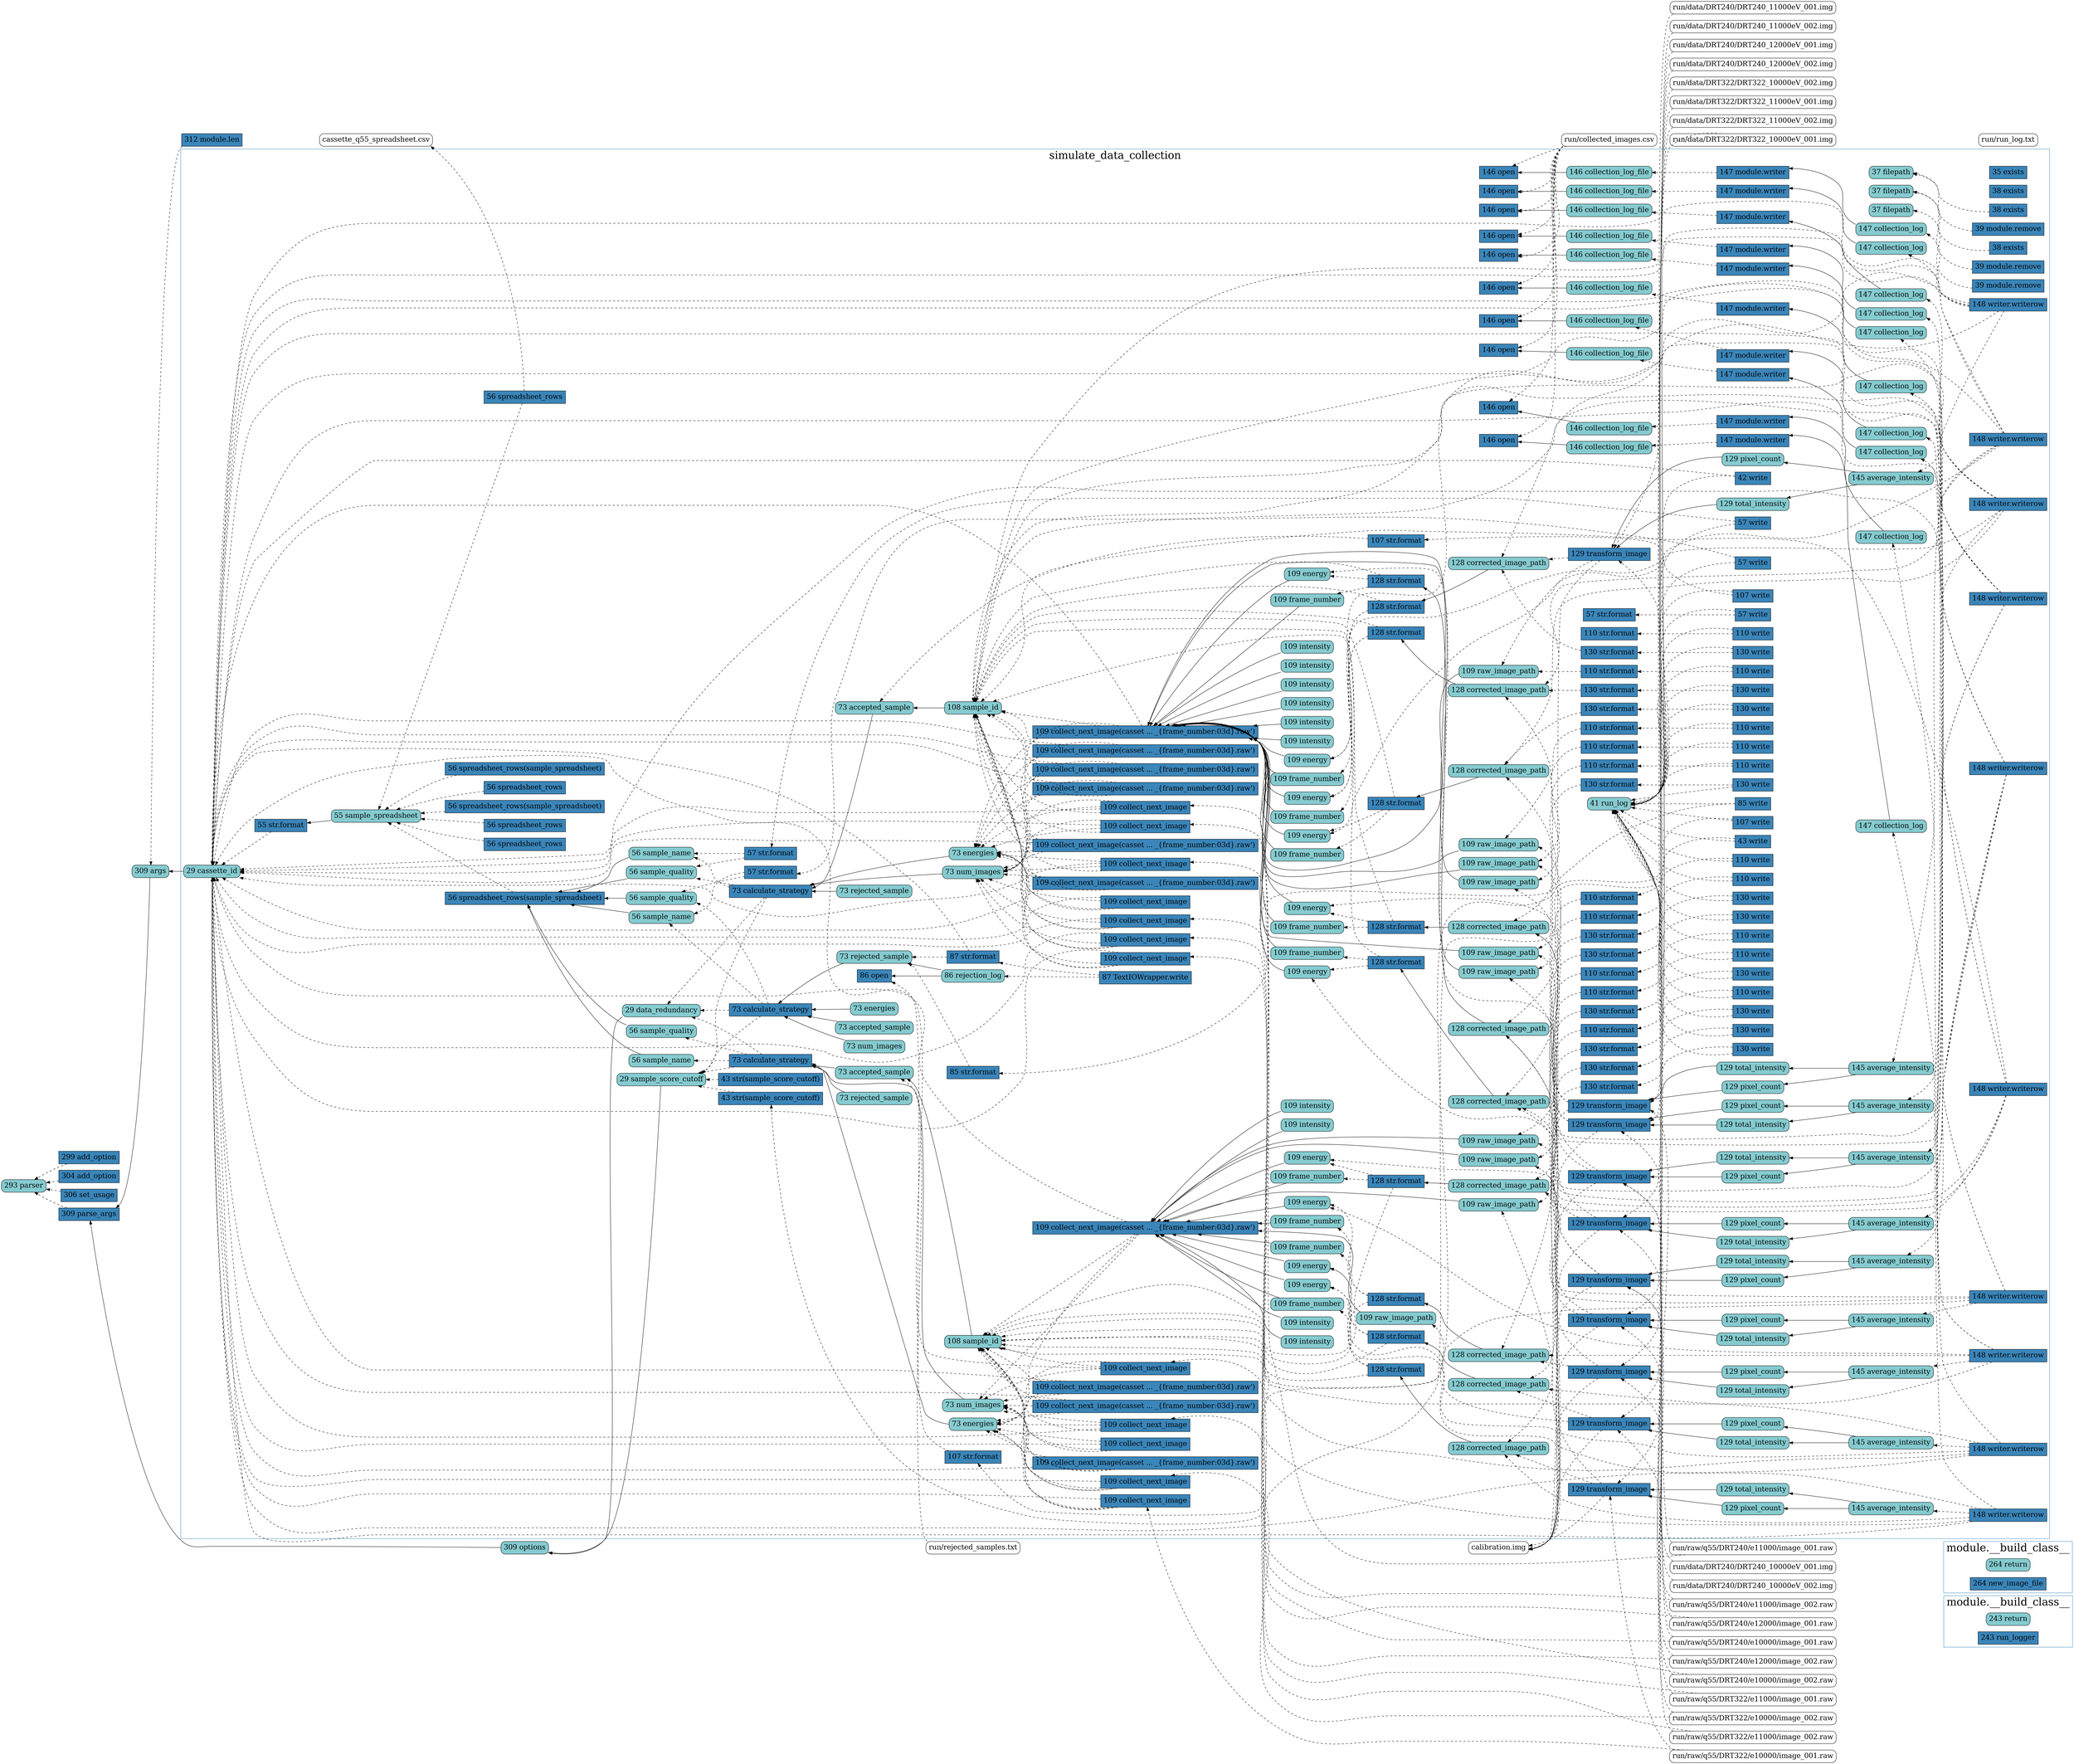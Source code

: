 digraph dependency {
    rankdir=RL;
    node[fontsize=20]
    subgraph cluster_3  {
        color="#3A85B9";
        fontsize=30;
        label = "module.__build_class__";
        v_3_31 [label="243 return" fillcolor="#85CBD0" fontcolor="black" shape="box" style="rounded,filled"];
        v_3_30 [label="243 run_logger" fillcolor="#3A85B9" fontcolor="black" shape="box" style="filled"];
    }
    subgraph cluster_5  {
        color="#3A85B9";
        fontsize=30;
        label = "module.__build_class__";
        v_5_37 [label="264 return" fillcolor="#85CBD0" fontcolor="black" shape="box" style="rounded,filled"];
        v_5_36 [label="264 new_image_file" fillcolor="#3A85B9" fontcolor="black" shape="box" style="filled"];
    }
    v_1_44 [label="293 parser" fillcolor="#85CBD0" fontcolor="black" shape="box" style="rounded,filled"];
    v_1_48 [label="299 add_option" fillcolor="#3A85B9" fontcolor="black" shape="box" style="filled"];
    v_1_51 [label="304 add_option" fillcolor="#3A85B9" fontcolor="black" shape="box" style="filled"];
    v_1_54 [label="306 set_usage" fillcolor="#3A85B9" fontcolor="black" shape="box" style="filled"];
    v_1_57 [label="309 parse_args" fillcolor="#3A85B9" fontcolor="black" shape="box" style="filled"];
    v_1_58 [label="309 options" fillcolor="#85CBD0" fontcolor="black" shape="box" style="rounded,filled"];
    v_1_59 [label="309 args" fillcolor="#85CBD0" fontcolor="black" shape="box" style="rounded,filled"];
    v_1_63 [label="312 module.len" fillcolor="#3A85B9" fontcolor="black" shape="box" style="filled"];
    subgraph cluster_13  {
        color="#3A85B9";
        fontsize=30;
        label = "simulate_data_collection";
        v_13_65 [label="29 cassette_id" fillcolor="#85CBD0" fontcolor="black" shape="box" style="rounded,filled"];
        v_13_66 [label="29 sample_score_cutoff" fillcolor="#85CBD0" fontcolor="black" shape="box" style="rounded,filled"];
        v_13_67 [label="29 data_redundancy" fillcolor="#85CBD0" fontcolor="black" shape="box" style="rounded,filled"];
        v_13_74 [label="35 exists" fillcolor="#3A85B9" fontcolor="black" shape="box" style="filled"];
        v_13_77 [label="38 exists" fillcolor="#3A85B9" fontcolor="black" shape="box" style="filled"];
        v_13_81 [label="39 module.remove" fillcolor="#3A85B9" fontcolor="black" shape="box" style="filled"];
        v_13_78 [label="37 filepath" fillcolor="#85CBD0" fontcolor="black" shape="box" style="rounded,filled"];
        v_13_84 [label="38 exists" fillcolor="#3A85B9" fontcolor="black" shape="box" style="filled"];
        v_13_88 [label="39 module.remove" fillcolor="#3A85B9" fontcolor="black" shape="box" style="filled"];
        v_13_85 [label="37 filepath" fillcolor="#85CBD0" fontcolor="black" shape="box" style="rounded,filled"];
        v_13_91 [label="38 exists" fillcolor="#3A85B9" fontcolor="black" shape="box" style="filled"];
        v_13_95 [label="39 module.remove" fillcolor="#3A85B9" fontcolor="black" shape="box" style="filled"];
        v_13_92 [label="37 filepath" fillcolor="#85CBD0" fontcolor="black" shape="box" style="rounded,filled"];
        v_13_102 [label="41 run_log" fillcolor="#85CBD0" fontcolor="black" shape="box" style="rounded,filled"];
        v_13_105 [label="42 write" fillcolor="#3A85B9" fontcolor="black" shape="box" style="filled"];
        v_13_108 [label="43 str(sample_score_cutoff)" fillcolor="#3A85B9" fontcolor="black" shape="box" style="filled"];
        v_13_110 [label="43 write" fillcolor="#3A85B9" fontcolor="black" shape="box" style="filled"];
        v_13_111 [label="43 str(sample_score_cutoff)" fillcolor="#3A85B9" fontcolor="black" shape="box" style="filled"];
        v_13_116 [label="55 str.format" fillcolor="#3A85B9" fontcolor="black" shape="box" style="filled"];
        v_13_117 [label="55 sample_spreadsheet" fillcolor="#85CBD0" fontcolor="black" shape="box" style="rounded,filled"];
        v_13_120 [label="56 spreadsheet_rows" fillcolor="#3A85B9" fontcolor="black" shape="box" style="filled"];
        v_13_121 [label="56 spreadsheet_rows(sample_spreadsheet)" fillcolor="#3A85B9" fontcolor="black" shape="box" style="filled"];
        v_13_129 [label="56 sample_name" fillcolor="#85CBD0" fontcolor="black" shape="box" style="rounded,filled"];
        v_13_130 [label="56 sample_quality" fillcolor="#85CBD0" fontcolor="black" shape="box" style="rounded,filled"];
        v_13_167 [label="56 sample_name" fillcolor="#85CBD0" fontcolor="black" shape="box" style="rounded,filled"];
        v_13_168 [label="56 sample_quality" fillcolor="#85CBD0" fontcolor="black" shape="box" style="rounded,filled"];
        v_13_468 [label="56 sample_name" fillcolor="#85CBD0" fontcolor="black" shape="box" style="rounded,filled"];
        v_13_469 [label="56 sample_quality" fillcolor="#85CBD0" fontcolor="black" shape="box" style="rounded,filled"];
        v_13_125 [label="57 str.format" fillcolor="#3A85B9" fontcolor="black" shape="box" style="filled"];
        v_13_128 [label="57 write" fillcolor="#3A85B9" fontcolor="black" shape="box" style="filled"];
        v_13_133 [label="73 calculate_strategy" fillcolor="#3A85B9" fontcolor="black" shape="box" style="filled"];
        v_13_134 [label="73 rejected_sample" fillcolor="#85CBD0" fontcolor="black" shape="box" style="rounded,filled"];
        v_13_135 [label="73 energies" fillcolor="#85CBD0" fontcolor="black" shape="box" style="rounded,filled"];
        v_13_136 [label="73 accepted_sample" fillcolor="#85CBD0" fontcolor="black" shape="box" style="rounded,filled"];
        v_13_137 [label="73 num_images" fillcolor="#85CBD0" fontcolor="black" shape="box" style="rounded,filled"];
        v_13_140 [label="85 str.format" fillcolor="#3A85B9" fontcolor="black" shape="box" style="filled"];
        v_13_143 [label="85 write" fillcolor="#3A85B9" fontcolor="black" shape="box" style="filled"];
        v_13_146 [label="86 open" fillcolor="#3A85B9" fontcolor="black" shape="box" style="filled"];
        v_13_148 [label="86 rejection_log" fillcolor="#85CBD0" fontcolor="black" shape="box" style="rounded,filled"];
        v_13_151 [label="87 str.format" fillcolor="#3A85B9" fontcolor="black" shape="box" style="filled"];
        v_13_155 [label="87 TextIOWrapper.write" fillcolor="#3A85B9" fontcolor="black" shape="box" style="filled"];
        v_13_158 [label="56 spreadsheet_rows" fillcolor="#3A85B9" fontcolor="black" shape="box" style="filled"];
        v_13_159 [label="56 spreadsheet_rows(sample_spreadsheet)" fillcolor="#3A85B9" fontcolor="black" shape="box" style="filled"];
        v_13_163 [label="57 str.format" fillcolor="#3A85B9" fontcolor="black" shape="box" style="filled"];
        v_13_166 [label="57 write" fillcolor="#3A85B9" fontcolor="black" shape="box" style="filled"];
        v_13_171 [label="73 calculate_strategy" fillcolor="#3A85B9" fontcolor="black" shape="box" style="filled"];
        v_13_172 [label="73 rejected_sample" fillcolor="#85CBD0" fontcolor="black" shape="box" style="rounded,filled"];
        v_13_173 [label="73 energies" fillcolor="#85CBD0" fontcolor="black" shape="box" style="rounded,filled"];
        v_13_174 [label="73 accepted_sample" fillcolor="#85CBD0" fontcolor="black" shape="box" style="rounded,filled"];
        v_13_175 [label="73 num_images" fillcolor="#85CBD0" fontcolor="black" shape="box" style="rounded,filled"];
        v_13_178 [label="107 str.format" fillcolor="#3A85B9" fontcolor="black" shape="box" style="filled"];
        v_13_181 [label="107 write" fillcolor="#3A85B9" fontcolor="black" shape="box" style="filled"];
        v_13_186 [label="109 collect_next_image" fillcolor="#3A85B9" fontcolor="black" shape="box" style="filled"];
        v_13_182 [label="108 sample_id" fillcolor="#85CBD0" fontcolor="black" shape="box" style="rounded,filled"];
        v_13_187 [label="109 collect_next_image(casset ... _{frame_number:03d}.raw')" fillcolor="#3A85B9" fontcolor="black" shape="box" style="filled"];
        v_13_195 [label="109 energy" fillcolor="#85CBD0" fontcolor="black" shape="box" style="rounded,filled"];
        v_13_196 [label="109 frame_number" fillcolor="#85CBD0" fontcolor="black" shape="box" style="rounded,filled"];
        v_13_197 [label="109 intensity" fillcolor="#85CBD0" fontcolor="black" shape="box" style="rounded,filled"];
        v_13_198 [label="109 raw_image_path" fillcolor="#85CBD0" fontcolor="black" shape="box" style="rounded,filled"];
        v_13_240 [label="109 energy" fillcolor="#85CBD0" fontcolor="black" shape="box" style="rounded,filled"];
        v_13_241 [label="109 frame_number" fillcolor="#85CBD0" fontcolor="black" shape="box" style="rounded,filled"];
        v_13_242 [label="109 intensity" fillcolor="#85CBD0" fontcolor="black" shape="box" style="rounded,filled"];
        v_13_243 [label="109 raw_image_path" fillcolor="#85CBD0" fontcolor="black" shape="box" style="rounded,filled"];
        v_13_285 [label="109 energy" fillcolor="#85CBD0" fontcolor="black" shape="box" style="rounded,filled"];
        v_13_286 [label="109 frame_number" fillcolor="#85CBD0" fontcolor="black" shape="box" style="rounded,filled"];
        v_13_287 [label="109 intensity" fillcolor="#85CBD0" fontcolor="black" shape="box" style="rounded,filled"];
        v_13_288 [label="109 raw_image_path" fillcolor="#85CBD0" fontcolor="black" shape="box" style="rounded,filled"];
        v_13_330 [label="109 energy" fillcolor="#85CBD0" fontcolor="black" shape="box" style="rounded,filled"];
        v_13_331 [label="109 frame_number" fillcolor="#85CBD0" fontcolor="black" shape="box" style="rounded,filled"];
        v_13_332 [label="109 intensity" fillcolor="#85CBD0" fontcolor="black" shape="box" style="rounded,filled"];
        v_13_333 [label="109 raw_image_path" fillcolor="#85CBD0" fontcolor="black" shape="box" style="rounded,filled"];
        v_13_375 [label="109 energy" fillcolor="#85CBD0" fontcolor="black" shape="box" style="rounded,filled"];
        v_13_376 [label="109 frame_number" fillcolor="#85CBD0" fontcolor="black" shape="box" style="rounded,filled"];
        v_13_377 [label="109 intensity" fillcolor="#85CBD0" fontcolor="black" shape="box" style="rounded,filled"];
        v_13_378 [label="109 raw_image_path" fillcolor="#85CBD0" fontcolor="black" shape="box" style="rounded,filled"];
        v_13_420 [label="109 energy" fillcolor="#85CBD0" fontcolor="black" shape="box" style="rounded,filled"];
        v_13_421 [label="109 frame_number" fillcolor="#85CBD0" fontcolor="black" shape="box" style="rounded,filled"];
        v_13_422 [label="109 intensity" fillcolor="#85CBD0" fontcolor="black" shape="box" style="rounded,filled"];
        v_13_423 [label="109 raw_image_path" fillcolor="#85CBD0" fontcolor="black" shape="box" style="rounded,filled"];
        v_13_191 [label="110 str.format" fillcolor="#3A85B9" fontcolor="black" shape="box" style="filled"];
        v_13_194 [label="110 write" fillcolor="#3A85B9" fontcolor="black" shape="box" style="filled"];
        v_13_201 [label="128 str.format" fillcolor="#3A85B9" fontcolor="black" shape="box" style="filled"];
        v_13_202 [label="128 corrected_image_path" fillcolor="#85CBD0" fontcolor="black" shape="box" style="rounded,filled"];
        v_13_205 [label="129 transform_image" fillcolor="#3A85B9" fontcolor="black" shape="box" style="filled"];
        v_13_206 [label="129 pixel_count" fillcolor="#85CBD0" fontcolor="black" shape="box" style="rounded,filled"];
        v_13_207 [label="129 total_intensity" fillcolor="#85CBD0" fontcolor="black" shape="box" style="rounded,filled"];
        v_13_210 [label="130 str.format" fillcolor="#3A85B9" fontcolor="black" shape="box" style="filled"];
        v_13_213 [label="130 write" fillcolor="#3A85B9" fontcolor="black" shape="box" style="filled"];
        v_13_217 [label="146 open" fillcolor="#3A85B9" fontcolor="black" shape="box" style="filled"];
        v_13_218 [label="146 collection_log_file" fillcolor="#85CBD0" fontcolor="black" shape="box" style="rounded,filled"];
        v_13_222 [label="147 module.writer" fillcolor="#3A85B9" fontcolor="black" shape="box" style="filled"];
        v_13_223 [label="147 collection_log" fillcolor="#85CBD0" fontcolor="black" shape="box" style="rounded,filled"];
        v_13_227 [label="148 writer.writerow" fillcolor="#3A85B9" fontcolor="black" shape="box" style="filled"];
        v_13_214 [label="145 average_intensity" fillcolor="#85CBD0" fontcolor="black" shape="box" style="rounded,filled"];
        v_13_231 [label="109 collect_next_image" fillcolor="#3A85B9" fontcolor="black" shape="box" style="filled"];
        v_13_232 [label="109 collect_next_image(casset ... _{frame_number:03d}.raw')" fillcolor="#3A85B9" fontcolor="black" shape="box" style="filled"];
        v_13_236 [label="110 str.format" fillcolor="#3A85B9" fontcolor="black" shape="box" style="filled"];
        v_13_239 [label="110 write" fillcolor="#3A85B9" fontcolor="black" shape="box" style="filled"];
        v_13_246 [label="128 str.format" fillcolor="#3A85B9" fontcolor="black" shape="box" style="filled"];
        v_13_247 [label="128 corrected_image_path" fillcolor="#85CBD0" fontcolor="black" shape="box" style="rounded,filled"];
        v_13_250 [label="129 transform_image" fillcolor="#3A85B9" fontcolor="black" shape="box" style="filled"];
        v_13_251 [label="129 pixel_count" fillcolor="#85CBD0" fontcolor="black" shape="box" style="rounded,filled"];
        v_13_252 [label="129 total_intensity" fillcolor="#85CBD0" fontcolor="black" shape="box" style="rounded,filled"];
        v_13_255 [label="130 str.format" fillcolor="#3A85B9" fontcolor="black" shape="box" style="filled"];
        v_13_258 [label="130 write" fillcolor="#3A85B9" fontcolor="black" shape="box" style="filled"];
        v_13_262 [label="146 open" fillcolor="#3A85B9" fontcolor="black" shape="box" style="filled"];
        v_13_263 [label="146 collection_log_file" fillcolor="#85CBD0" fontcolor="black" shape="box" style="rounded,filled"];
        v_13_267 [label="147 module.writer" fillcolor="#3A85B9" fontcolor="black" shape="box" style="filled"];
        v_13_268 [label="147 collection_log" fillcolor="#85CBD0" fontcolor="black" shape="box" style="rounded,filled"];
        v_13_272 [label="148 writer.writerow" fillcolor="#3A85B9" fontcolor="black" shape="box" style="filled"];
        v_13_259 [label="145 average_intensity" fillcolor="#85CBD0" fontcolor="black" shape="box" style="rounded,filled"];
        v_13_276 [label="109 collect_next_image" fillcolor="#3A85B9" fontcolor="black" shape="box" style="filled"];
        v_13_277 [label="109 collect_next_image(casset ... _{frame_number:03d}.raw')" fillcolor="#3A85B9" fontcolor="black" shape="box" style="filled"];
        v_13_281 [label="110 str.format" fillcolor="#3A85B9" fontcolor="black" shape="box" style="filled"];
        v_13_284 [label="110 write" fillcolor="#3A85B9" fontcolor="black" shape="box" style="filled"];
        v_13_291 [label="128 str.format" fillcolor="#3A85B9" fontcolor="black" shape="box" style="filled"];
        v_13_292 [label="128 corrected_image_path" fillcolor="#85CBD0" fontcolor="black" shape="box" style="rounded,filled"];
        v_13_295 [label="129 transform_image" fillcolor="#3A85B9" fontcolor="black" shape="box" style="filled"];
        v_13_296 [label="129 pixel_count" fillcolor="#85CBD0" fontcolor="black" shape="box" style="rounded,filled"];
        v_13_297 [label="129 total_intensity" fillcolor="#85CBD0" fontcolor="black" shape="box" style="rounded,filled"];
        v_13_300 [label="130 str.format" fillcolor="#3A85B9" fontcolor="black" shape="box" style="filled"];
        v_13_303 [label="130 write" fillcolor="#3A85B9" fontcolor="black" shape="box" style="filled"];
        v_13_307 [label="146 open" fillcolor="#3A85B9" fontcolor="black" shape="box" style="filled"];
        v_13_308 [label="146 collection_log_file" fillcolor="#85CBD0" fontcolor="black" shape="box" style="rounded,filled"];
        v_13_312 [label="147 module.writer" fillcolor="#3A85B9" fontcolor="black" shape="box" style="filled"];
        v_13_313 [label="147 collection_log" fillcolor="#85CBD0" fontcolor="black" shape="box" style="rounded,filled"];
        v_13_317 [label="148 writer.writerow" fillcolor="#3A85B9" fontcolor="black" shape="box" style="filled"];
        v_13_304 [label="145 average_intensity" fillcolor="#85CBD0" fontcolor="black" shape="box" style="rounded,filled"];
        v_13_321 [label="109 collect_next_image" fillcolor="#3A85B9" fontcolor="black" shape="box" style="filled"];
        v_13_322 [label="109 collect_next_image(casset ... _{frame_number:03d}.raw')" fillcolor="#3A85B9" fontcolor="black" shape="box" style="filled"];
        v_13_326 [label="110 str.format" fillcolor="#3A85B9" fontcolor="black" shape="box" style="filled"];
        v_13_329 [label="110 write" fillcolor="#3A85B9" fontcolor="black" shape="box" style="filled"];
        v_13_336 [label="128 str.format" fillcolor="#3A85B9" fontcolor="black" shape="box" style="filled"];
        v_13_337 [label="128 corrected_image_path" fillcolor="#85CBD0" fontcolor="black" shape="box" style="rounded,filled"];
        v_13_340 [label="129 transform_image" fillcolor="#3A85B9" fontcolor="black" shape="box" style="filled"];
        v_13_341 [label="129 pixel_count" fillcolor="#85CBD0" fontcolor="black" shape="box" style="rounded,filled"];
        v_13_342 [label="129 total_intensity" fillcolor="#85CBD0" fontcolor="black" shape="box" style="rounded,filled"];
        v_13_345 [label="130 str.format" fillcolor="#3A85B9" fontcolor="black" shape="box" style="filled"];
        v_13_348 [label="130 write" fillcolor="#3A85B9" fontcolor="black" shape="box" style="filled"];
        v_13_352 [label="146 open" fillcolor="#3A85B9" fontcolor="black" shape="box" style="filled"];
        v_13_353 [label="146 collection_log_file" fillcolor="#85CBD0" fontcolor="black" shape="box" style="rounded,filled"];
        v_13_357 [label="147 module.writer" fillcolor="#3A85B9" fontcolor="black" shape="box" style="filled"];
        v_13_358 [label="147 collection_log" fillcolor="#85CBD0" fontcolor="black" shape="box" style="rounded,filled"];
        v_13_362 [label="148 writer.writerow" fillcolor="#3A85B9" fontcolor="black" shape="box" style="filled"];
        v_13_349 [label="145 average_intensity" fillcolor="#85CBD0" fontcolor="black" shape="box" style="rounded,filled"];
        v_13_366 [label="109 collect_next_image" fillcolor="#3A85B9" fontcolor="black" shape="box" style="filled"];
        v_13_367 [label="109 collect_next_image(casset ... _{frame_number:03d}.raw')" fillcolor="#3A85B9" fontcolor="black" shape="box" style="filled"];
        v_13_371 [label="110 str.format" fillcolor="#3A85B9" fontcolor="black" shape="box" style="filled"];
        v_13_374 [label="110 write" fillcolor="#3A85B9" fontcolor="black" shape="box" style="filled"];
        v_13_381 [label="128 str.format" fillcolor="#3A85B9" fontcolor="black" shape="box" style="filled"];
        v_13_382 [label="128 corrected_image_path" fillcolor="#85CBD0" fontcolor="black" shape="box" style="rounded,filled"];
        v_13_385 [label="129 transform_image" fillcolor="#3A85B9" fontcolor="black" shape="box" style="filled"];
        v_13_386 [label="129 pixel_count" fillcolor="#85CBD0" fontcolor="black" shape="box" style="rounded,filled"];
        v_13_387 [label="129 total_intensity" fillcolor="#85CBD0" fontcolor="black" shape="box" style="rounded,filled"];
        v_13_390 [label="130 str.format" fillcolor="#3A85B9" fontcolor="black" shape="box" style="filled"];
        v_13_393 [label="130 write" fillcolor="#3A85B9" fontcolor="black" shape="box" style="filled"];
        v_13_397 [label="146 open" fillcolor="#3A85B9" fontcolor="black" shape="box" style="filled"];
        v_13_398 [label="146 collection_log_file" fillcolor="#85CBD0" fontcolor="black" shape="box" style="rounded,filled"];
        v_13_402 [label="147 module.writer" fillcolor="#3A85B9" fontcolor="black" shape="box" style="filled"];
        v_13_403 [label="147 collection_log" fillcolor="#85CBD0" fontcolor="black" shape="box" style="rounded,filled"];
        v_13_407 [label="148 writer.writerow" fillcolor="#3A85B9" fontcolor="black" shape="box" style="filled"];
        v_13_394 [label="145 average_intensity" fillcolor="#85CBD0" fontcolor="black" shape="box" style="rounded,filled"];
        v_13_411 [label="109 collect_next_image" fillcolor="#3A85B9" fontcolor="black" shape="box" style="filled"];
        v_13_412 [label="109 collect_next_image(casset ... _{frame_number:03d}.raw')" fillcolor="#3A85B9" fontcolor="black" shape="box" style="filled"];
        v_13_416 [label="110 str.format" fillcolor="#3A85B9" fontcolor="black" shape="box" style="filled"];
        v_13_419 [label="110 write" fillcolor="#3A85B9" fontcolor="black" shape="box" style="filled"];
        v_13_426 [label="128 str.format" fillcolor="#3A85B9" fontcolor="black" shape="box" style="filled"];
        v_13_427 [label="128 corrected_image_path" fillcolor="#85CBD0" fontcolor="black" shape="box" style="rounded,filled"];
        v_13_430 [label="129 transform_image" fillcolor="#3A85B9" fontcolor="black" shape="box" style="filled"];
        v_13_431 [label="129 pixel_count" fillcolor="#85CBD0" fontcolor="black" shape="box" style="rounded,filled"];
        v_13_432 [label="129 total_intensity" fillcolor="#85CBD0" fontcolor="black" shape="box" style="rounded,filled"];
        v_13_435 [label="130 str.format" fillcolor="#3A85B9" fontcolor="black" shape="box" style="filled"];
        v_13_438 [label="130 write" fillcolor="#3A85B9" fontcolor="black" shape="box" style="filled"];
        v_13_442 [label="146 open" fillcolor="#3A85B9" fontcolor="black" shape="box" style="filled"];
        v_13_443 [label="146 collection_log_file" fillcolor="#85CBD0" fontcolor="black" shape="box" style="rounded,filled"];
        v_13_447 [label="147 module.writer" fillcolor="#3A85B9" fontcolor="black" shape="box" style="filled"];
        v_13_448 [label="147 collection_log" fillcolor="#85CBD0" fontcolor="black" shape="box" style="rounded,filled"];
        v_13_452 [label="148 writer.writerow" fillcolor="#3A85B9" fontcolor="black" shape="box" style="filled"];
        v_13_439 [label="145 average_intensity" fillcolor="#85CBD0" fontcolor="black" shape="box" style="rounded,filled"];
        v_13_456 [label="109 collect_next_image" fillcolor="#3A85B9" fontcolor="black" shape="box" style="filled"];
        v_13_459 [label="56 spreadsheet_rows" fillcolor="#3A85B9" fontcolor="black" shape="box" style="filled"];
        v_13_460 [label="56 spreadsheet_rows(sample_spreadsheet)" fillcolor="#3A85B9" fontcolor="black" shape="box" style="filled"];
        v_13_464 [label="57 str.format" fillcolor="#3A85B9" fontcolor="black" shape="box" style="filled"];
        v_13_467 [label="57 write" fillcolor="#3A85B9" fontcolor="black" shape="box" style="filled"];
        v_13_472 [label="73 calculate_strategy" fillcolor="#3A85B9" fontcolor="black" shape="box" style="filled"];
        v_13_473 [label="73 rejected_sample" fillcolor="#85CBD0" fontcolor="black" shape="box" style="rounded,filled"];
        v_13_474 [label="73 energies" fillcolor="#85CBD0" fontcolor="black" shape="box" style="rounded,filled"];
        v_13_475 [label="73 accepted_sample" fillcolor="#85CBD0" fontcolor="black" shape="box" style="rounded,filled"];
        v_13_476 [label="73 num_images" fillcolor="#85CBD0" fontcolor="black" shape="box" style="rounded,filled"];
        v_13_479 [label="107 str.format" fillcolor="#3A85B9" fontcolor="black" shape="box" style="filled"];
        v_13_482 [label="107 write" fillcolor="#3A85B9" fontcolor="black" shape="box" style="filled"];
        v_13_487 [label="109 collect_next_image" fillcolor="#3A85B9" fontcolor="black" shape="box" style="filled"];
        v_13_483 [label="108 sample_id" fillcolor="#85CBD0" fontcolor="black" shape="box" style="rounded,filled"];
        v_13_488 [label="109 collect_next_image(casset ... _{frame_number:03d}.raw')" fillcolor="#3A85B9" fontcolor="black" shape="box" style="filled"];
        v_13_496 [label="109 energy" fillcolor="#85CBD0" fontcolor="black" shape="box" style="rounded,filled"];
        v_13_497 [label="109 frame_number" fillcolor="#85CBD0" fontcolor="black" shape="box" style="rounded,filled"];
        v_13_498 [label="109 intensity" fillcolor="#85CBD0" fontcolor="black" shape="box" style="rounded,filled"];
        v_13_499 [label="109 raw_image_path" fillcolor="#85CBD0" fontcolor="black" shape="box" style="rounded,filled"];
        v_13_541 [label="109 energy" fillcolor="#85CBD0" fontcolor="black" shape="box" style="rounded,filled"];
        v_13_542 [label="109 frame_number" fillcolor="#85CBD0" fontcolor="black" shape="box" style="rounded,filled"];
        v_13_543 [label="109 intensity" fillcolor="#85CBD0" fontcolor="black" shape="box" style="rounded,filled"];
        v_13_544 [label="109 raw_image_path" fillcolor="#85CBD0" fontcolor="black" shape="box" style="rounded,filled"];
        v_13_586 [label="109 energy" fillcolor="#85CBD0" fontcolor="black" shape="box" style="rounded,filled"];
        v_13_587 [label="109 frame_number" fillcolor="#85CBD0" fontcolor="black" shape="box" style="rounded,filled"];
        v_13_588 [label="109 intensity" fillcolor="#85CBD0" fontcolor="black" shape="box" style="rounded,filled"];
        v_13_589 [label="109 raw_image_path" fillcolor="#85CBD0" fontcolor="black" shape="box" style="rounded,filled"];
        v_13_631 [label="109 energy" fillcolor="#85CBD0" fontcolor="black" shape="box" style="rounded,filled"];
        v_13_632 [label="109 frame_number" fillcolor="#85CBD0" fontcolor="black" shape="box" style="rounded,filled"];
        v_13_633 [label="109 intensity" fillcolor="#85CBD0" fontcolor="black" shape="box" style="rounded,filled"];
        v_13_634 [label="109 raw_image_path" fillcolor="#85CBD0" fontcolor="black" shape="box" style="rounded,filled"];
        v_13_492 [label="110 str.format" fillcolor="#3A85B9" fontcolor="black" shape="box" style="filled"];
        v_13_495 [label="110 write" fillcolor="#3A85B9" fontcolor="black" shape="box" style="filled"];
        v_13_502 [label="128 str.format" fillcolor="#3A85B9" fontcolor="black" shape="box" style="filled"];
        v_13_503 [label="128 corrected_image_path" fillcolor="#85CBD0" fontcolor="black" shape="box" style="rounded,filled"];
        v_13_506 [label="129 transform_image" fillcolor="#3A85B9" fontcolor="black" shape="box" style="filled"];
        v_13_507 [label="129 pixel_count" fillcolor="#85CBD0" fontcolor="black" shape="box" style="rounded,filled"];
        v_13_508 [label="129 total_intensity" fillcolor="#85CBD0" fontcolor="black" shape="box" style="rounded,filled"];
        v_13_511 [label="130 str.format" fillcolor="#3A85B9" fontcolor="black" shape="box" style="filled"];
        v_13_514 [label="130 write" fillcolor="#3A85B9" fontcolor="black" shape="box" style="filled"];
        v_13_518 [label="146 open" fillcolor="#3A85B9" fontcolor="black" shape="box" style="filled"];
        v_13_519 [label="146 collection_log_file" fillcolor="#85CBD0" fontcolor="black" shape="box" style="rounded,filled"];
        v_13_523 [label="147 module.writer" fillcolor="#3A85B9" fontcolor="black" shape="box" style="filled"];
        v_13_524 [label="147 collection_log" fillcolor="#85CBD0" fontcolor="black" shape="box" style="rounded,filled"];
        v_13_528 [label="148 writer.writerow" fillcolor="#3A85B9" fontcolor="black" shape="box" style="filled"];
        v_13_515 [label="145 average_intensity" fillcolor="#85CBD0" fontcolor="black" shape="box" style="rounded,filled"];
        v_13_532 [label="109 collect_next_image" fillcolor="#3A85B9" fontcolor="black" shape="box" style="filled"];
        v_13_533 [label="109 collect_next_image(casset ... _{frame_number:03d}.raw')" fillcolor="#3A85B9" fontcolor="black" shape="box" style="filled"];
        v_13_537 [label="110 str.format" fillcolor="#3A85B9" fontcolor="black" shape="box" style="filled"];
        v_13_540 [label="110 write" fillcolor="#3A85B9" fontcolor="black" shape="box" style="filled"];
        v_13_547 [label="128 str.format" fillcolor="#3A85B9" fontcolor="black" shape="box" style="filled"];
        v_13_548 [label="128 corrected_image_path" fillcolor="#85CBD0" fontcolor="black" shape="box" style="rounded,filled"];
        v_13_551 [label="129 transform_image" fillcolor="#3A85B9" fontcolor="black" shape="box" style="filled"];
        v_13_552 [label="129 pixel_count" fillcolor="#85CBD0" fontcolor="black" shape="box" style="rounded,filled"];
        v_13_553 [label="129 total_intensity" fillcolor="#85CBD0" fontcolor="black" shape="box" style="rounded,filled"];
        v_13_556 [label="130 str.format" fillcolor="#3A85B9" fontcolor="black" shape="box" style="filled"];
        v_13_559 [label="130 write" fillcolor="#3A85B9" fontcolor="black" shape="box" style="filled"];
        v_13_563 [label="146 open" fillcolor="#3A85B9" fontcolor="black" shape="box" style="filled"];
        v_13_564 [label="146 collection_log_file" fillcolor="#85CBD0" fontcolor="black" shape="box" style="rounded,filled"];
        v_13_568 [label="147 module.writer" fillcolor="#3A85B9" fontcolor="black" shape="box" style="filled"];
        v_13_569 [label="147 collection_log" fillcolor="#85CBD0" fontcolor="black" shape="box" style="rounded,filled"];
        v_13_573 [label="148 writer.writerow" fillcolor="#3A85B9" fontcolor="black" shape="box" style="filled"];
        v_13_560 [label="145 average_intensity" fillcolor="#85CBD0" fontcolor="black" shape="box" style="rounded,filled"];
        v_13_577 [label="109 collect_next_image" fillcolor="#3A85B9" fontcolor="black" shape="box" style="filled"];
        v_13_578 [label="109 collect_next_image(casset ... _{frame_number:03d}.raw')" fillcolor="#3A85B9" fontcolor="black" shape="box" style="filled"];
        v_13_582 [label="110 str.format" fillcolor="#3A85B9" fontcolor="black" shape="box" style="filled"];
        v_13_585 [label="110 write" fillcolor="#3A85B9" fontcolor="black" shape="box" style="filled"];
        v_13_592 [label="128 str.format" fillcolor="#3A85B9" fontcolor="black" shape="box" style="filled"];
        v_13_593 [label="128 corrected_image_path" fillcolor="#85CBD0" fontcolor="black" shape="box" style="rounded,filled"];
        v_13_596 [label="129 transform_image" fillcolor="#3A85B9" fontcolor="black" shape="box" style="filled"];
        v_13_597 [label="129 pixel_count" fillcolor="#85CBD0" fontcolor="black" shape="box" style="rounded,filled"];
        v_13_598 [label="129 total_intensity" fillcolor="#85CBD0" fontcolor="black" shape="box" style="rounded,filled"];
        v_13_601 [label="130 str.format" fillcolor="#3A85B9" fontcolor="black" shape="box" style="filled"];
        v_13_604 [label="130 write" fillcolor="#3A85B9" fontcolor="black" shape="box" style="filled"];
        v_13_608 [label="146 open" fillcolor="#3A85B9" fontcolor="black" shape="box" style="filled"];
        v_13_609 [label="146 collection_log_file" fillcolor="#85CBD0" fontcolor="black" shape="box" style="rounded,filled"];
        v_13_613 [label="147 module.writer" fillcolor="#3A85B9" fontcolor="black" shape="box" style="filled"];
        v_13_614 [label="147 collection_log" fillcolor="#85CBD0" fontcolor="black" shape="box" style="rounded,filled"];
        v_13_618 [label="148 writer.writerow" fillcolor="#3A85B9" fontcolor="black" shape="box" style="filled"];
        v_13_605 [label="145 average_intensity" fillcolor="#85CBD0" fontcolor="black" shape="box" style="rounded,filled"];
        v_13_622 [label="109 collect_next_image" fillcolor="#3A85B9" fontcolor="black" shape="box" style="filled"];
        v_13_623 [label="109 collect_next_image(casset ... _{frame_number:03d}.raw')" fillcolor="#3A85B9" fontcolor="black" shape="box" style="filled"];
        v_13_627 [label="110 str.format" fillcolor="#3A85B9" fontcolor="black" shape="box" style="filled"];
        v_13_630 [label="110 write" fillcolor="#3A85B9" fontcolor="black" shape="box" style="filled"];
        v_13_637 [label="128 str.format" fillcolor="#3A85B9" fontcolor="black" shape="box" style="filled"];
        v_13_638 [label="128 corrected_image_path" fillcolor="#85CBD0" fontcolor="black" shape="box" style="rounded,filled"];
        v_13_641 [label="129 transform_image" fillcolor="#3A85B9" fontcolor="black" shape="box" style="filled"];
        v_13_642 [label="129 pixel_count" fillcolor="#85CBD0" fontcolor="black" shape="box" style="rounded,filled"];
        v_13_643 [label="129 total_intensity" fillcolor="#85CBD0" fontcolor="black" shape="box" style="rounded,filled"];
        v_13_646 [label="130 str.format" fillcolor="#3A85B9" fontcolor="black" shape="box" style="filled"];
        v_13_649 [label="130 write" fillcolor="#3A85B9" fontcolor="black" shape="box" style="filled"];
        v_13_653 [label="146 open" fillcolor="#3A85B9" fontcolor="black" shape="box" style="filled"];
        v_13_654 [label="146 collection_log_file" fillcolor="#85CBD0" fontcolor="black" shape="box" style="rounded,filled"];
        v_13_658 [label="147 module.writer" fillcolor="#3A85B9" fontcolor="black" shape="box" style="filled"];
        v_13_659 [label="147 collection_log" fillcolor="#85CBD0" fontcolor="black" shape="box" style="rounded,filled"];
        v_13_663 [label="148 writer.writerow" fillcolor="#3A85B9" fontcolor="black" shape="box" style="filled"];
        v_13_650 [label="145 average_intensity" fillcolor="#85CBD0" fontcolor="black" shape="box" style="rounded,filled"];
        v_13_667 [label="109 collect_next_image" fillcolor="#3A85B9" fontcolor="black" shape="box" style="filled"];
        v_13_670 [label="56 spreadsheet_rows" fillcolor="#3A85B9" fontcolor="black" shape="box" style="filled"];
    }
    a_3 [label="run/run_log.txt" fillcolor="white" fontcolor="black" shape="box" style="rounded,filled"];
    a_4 [label="cassette_q55_spreadsheet.csv" fillcolor="white" fontcolor="black" shape="box" style="rounded,filled"];
    a_5 [label="run/rejected_samples.txt" fillcolor="white" fontcolor="black" shape="box" style="rounded,filled"];
    a_6 [label="run/raw/q55/DRT240/e10000/image_001.raw" fillcolor="white" fontcolor="black" shape="box" style="rounded,filled"];
    a_8 [label="calibration.img" fillcolor="white" fontcolor="black" shape="box" style="rounded,filled"];
    a_9 [label="run/data/DRT240/DRT240_10000eV_001.img" fillcolor="white" fontcolor="black" shape="box" style="rounded,filled"];
    a_10 [label="run/collected_images.csv" fillcolor="white" fontcolor="black" shape="box" style="rounded,filled"];
    a_11 [label="run/raw/q55/DRT240/e10000/image_002.raw" fillcolor="white" fontcolor="black" shape="box" style="rounded,filled"];
    a_14 [label="run/data/DRT240/DRT240_10000eV_002.img" fillcolor="white" fontcolor="black" shape="box" style="rounded,filled"];
    a_16 [label="run/raw/q55/DRT240/e11000/image_001.raw" fillcolor="white" fontcolor="black" shape="box" style="rounded,filled"];
    a_19 [label="run/data/DRT240/DRT240_11000eV_001.img" fillcolor="white" fontcolor="black" shape="box" style="rounded,filled"];
    a_21 [label="run/raw/q55/DRT240/e11000/image_002.raw" fillcolor="white" fontcolor="black" shape="box" style="rounded,filled"];
    a_24 [label="run/data/DRT240/DRT240_11000eV_002.img" fillcolor="white" fontcolor="black" shape="box" style="rounded,filled"];
    a_26 [label="run/raw/q55/DRT240/e12000/image_001.raw" fillcolor="white" fontcolor="black" shape="box" style="rounded,filled"];
    a_29 [label="run/data/DRT240/DRT240_12000eV_001.img" fillcolor="white" fontcolor="black" shape="box" style="rounded,filled"];
    a_31 [label="run/raw/q55/DRT240/e12000/image_002.raw" fillcolor="white" fontcolor="black" shape="box" style="rounded,filled"];
    a_34 [label="run/data/DRT240/DRT240_12000eV_002.img" fillcolor="white" fontcolor="black" shape="box" style="rounded,filled"];
    a_36 [label="run/raw/q55/DRT322/e10000/image_001.raw" fillcolor="white" fontcolor="black" shape="box" style="rounded,filled"];
    a_39 [label="run/data/DRT322/DRT322_10000eV_001.img" fillcolor="white" fontcolor="black" shape="box" style="rounded,filled"];
    a_41 [label="run/raw/q55/DRT322/e10000/image_002.raw" fillcolor="white" fontcolor="black" shape="box" style="rounded,filled"];
    a_44 [label="run/data/DRT322/DRT322_10000eV_002.img" fillcolor="white" fontcolor="black" shape="box" style="rounded,filled"];
    a_46 [label="run/raw/q55/DRT322/e11000/image_001.raw" fillcolor="white" fontcolor="black" shape="box" style="rounded,filled"];
    a_49 [label="run/data/DRT322/DRT322_11000eV_001.img" fillcolor="white" fontcolor="black" shape="box" style="rounded,filled"];
    a_51 [label="run/raw/q55/DRT322/e11000/image_002.raw" fillcolor="white" fontcolor="black" shape="box" style="rounded,filled"];
    a_54 [label="run/data/DRT322/DRT322_11000eV_002.img" fillcolor="white" fontcolor="black" shape="box" style="rounded,filled"];
    v_13_482 -> v_13_479 [style="dashed"];
    v_13_547 -> v_13_483 [style="dashed"];
    v_13_604 -> v_13_102 [style="dashed"];
    v_13_515 -> v_13_507 [style=""];
    v_13_232 -> v_13_173 [style="dashed"];
    v_13_376 -> v_13_187 [style=""];
    v_13_578 -> v_13_65 [style="dashed"];
    v_13_178 -> v_13_174 [style="dashed"];
    v_13_317 -> v_13_313 [style="dashed"];
    v_13_496 -> v_13_488 [style=""];
    v_13_175 -> v_13_171 [style=""];
    v_13_502 -> v_13_497 [style="dashed"];
    v_13_618 -> v_13_593 [style="dashed"];
    v_13_488 -> v_13_65 [style="dashed"];
    v_13_81 -> v_13_78 [style="dashed"];
    v_13_487 -> v_13_474 [style="dashed"];
    v_13_197 -> v_13_187 [style=""];
    v_13_340 -> v_13_333 [style="dashed"];
    v_13_542 -> v_13_488 [style=""];
    v_13_578 -> v_13_483 [style="dashed"];
    v_13_452 -> v_13_420 [style="dashed"];
    v_13_291 -> v_13_286 [style="dashed"];
    v_13_637 -> v_13_632 [style="dashed"];
    v_13_130 -> v_13_121 [style=""];
    v_13_66 -> v_1_58 [style=""];
    v_13_601 -> v_13_593 [style="dashed"];
    v_13_403 -> v_13_402 [style=""];
    v_1_48 -> v_1_44 [style="dashed"];
    a_29 -> v_13_385 [style="dashed"];
    v_13_173 -> v_13_171 [style=""];
    v_13_367 -> v_13_175 [style="dashed"];
    v_13_288 -> v_13_187 [style=""];
    a_26 -> v_13_366 [style="dashed"];
    v_13_650 -> v_13_643 [style=""];
    v_13_452 -> v_13_448 [style="dashed"];
    a_36 -> v_13_487 [style="dashed"];
    v_13_593 -> v_13_592 [style=""];
    v_13_155 -> v_13_151 [style="dashed"];
    a_26 -> v_13_385 [style="dashed"];
    a_10 -> v_13_217 [style="dashed"];
    v_13_135 -> v_13_133 [style=""];
    v_13_331 -> v_13_187 [style=""];
    v_13_596 -> v_13_593 [style="dashed"];
    v_13_201 -> v_13_195 [style="dashed"];
    v_13_120 -> v_13_117 [style="dashed"];
    v_13_472 -> v_13_66 [style="dashed"];
    v_13_276 -> v_13_175 [style="dashed"];
    v_13_297 -> v_13_295 [style=""];
    v_13_227 -> v_13_195 [style="dashed"];
    a_51 -> v_13_641 [style="dashed"];
    v_13_472 -> v_13_67 [style="dashed"];
    v_13_286 -> v_13_187 [style=""];
    v_13_663 -> v_13_631 [style="dashed"];
    v_13_330 -> v_13_187 [style=""];
    v_13_332 -> v_13_187 [style=""];
    v_13_573 -> v_13_483 [style="dashed"];
    v_13_508 -> v_13_506 [style=""];
    v_13_473 -> v_13_472 [style=""];
    v_13_592 -> v_13_587 [style="dashed"];
    v_13_487 -> v_13_65 [style="dashed"];
    v_13_604 -> v_13_601 [style="dashed"];
    a_24 -> v_13_340 [style="dashed"];
    v_13_452 -> v_13_427 [style="dashed"];
    v_13_533 -> v_13_483 [style="dashed"];
    v_13_646 -> v_13_638 [style="dashed"];
    v_13_472 -> v_13_469 [style="dashed"];
    v_13_476 -> v_13_472 [style=""];
    v_13_268 -> v_13_267 [style=""];
    v_13_258 -> v_13_255 [style="dashed"];
    v_13_128 -> v_13_125 [style="dashed"];
    v_13_394 -> v_13_387 [style=""];
    v_13_151 -> v_13_65 [style="dashed"];
    v_13_540 -> v_13_102 [style="dashed"];
    v_13_239 -> v_13_102 [style="dashed"];
    v_13_362 -> v_13_65 [style="dashed"];
    v_13_133 -> v_13_67 [style="dashed"];
    v_13_231 -> v_13_182 [style="dashed"];
    v_13_585 -> v_13_582 [style="dashed"];
    v_13_95 -> v_13_92 [style="dashed"];
    v_13_382 -> v_13_381 [style=""];
    v_13_412 -> v_13_175 [style="dashed"];
    v_13_560 -> v_13_553 [style=""];
    v_13_582 -> v_13_544 [style="dashed"];
    v_13_670 -> v_13_117 [style="dashed"];
    v_13_528 -> v_13_515 [style="dashed"];
    v_13_528 -> v_13_483 [style="dashed"];
    v_13_137 -> v_13_133 [style=""];
    a_10 -> v_13_608 [style="dashed"];
    v_13_412 -> v_13_65 [style="dashed"];
    v_13_362 -> v_13_337 [style="dashed"];
    v_13_134 -> v_13_133 [style=""];
    v_13_464 -> v_13_168 [style="dashed"];
    v_13_573 -> v_13_569 [style="dashed"];
    v_13_128 -> v_13_102 [style="dashed"];
    v_13_272 -> v_13_182 [style="dashed"];
    v_13_613 -> v_13_609 [style="dashed"];
    v_13_627 -> v_13_589 [style="dashed"];
    v_13_618 -> v_13_614 [style="dashed"];
    v_13_276 -> v_13_65 [style="dashed"];
    v_13_250 -> a_8 [style="dashed"];
    v_13_287 -> v_13_187 [style=""];
    v_13_151 -> v_13_134 [style="dashed"];
    v_13_524 -> v_13_523 [style=""];
    v_13_362 -> v_13_349 [style="dashed"];
    v_13_166 -> v_13_102 [style="dashed"];
    a_11 -> v_13_231 [style="dashed"];
    v_13_420 -> v_13_187 [style=""];
    v_13_291 -> v_13_285 [style="dashed"];
    v_13_519 -> v_13_518 [style=""];
    v_13_419 -> v_13_416 [style="dashed"];
    v_13_622 -> v_13_476 [style="dashed"];
    a_10 -> v_13_397 [style="dashed"];
    v_13_393 -> v_13_102 [style="dashed"];
    v_13_592 -> v_13_483 [style="dashed"];
    v_13_532 -> v_13_65 [style="dashed"];
    v_13_295 -> v_13_292 [style="dashed"];
    v_13_336 -> v_13_331 [style="dashed"];
    v_13_91 -> v_13_85 [style="dashed"];
    v_13_467 -> v_13_102 [style="dashed"];
    v_13_317 -> v_13_292 [style="dashed"];
    v_13_556 -> v_13_548 [style="dashed"];
    a_10 -> v_13_442 [style="dashed"];
    v_13_232 -> v_13_182 [style="dashed"];
    v_13_589 -> v_13_488 [style=""];
    v_13_272 -> v_13_65 [style="dashed"];
    v_13_623 -> v_13_65 [style="dashed"];
    v_13_419 -> v_13_102 [style="dashed"];
    v_13_432 -> v_13_430 [style=""];
    v_13_198 -> v_13_187 [style=""];
    v_13_407 -> v_13_182 [style="dashed"];
    v_13_511 -> v_13_503 [style="dashed"];
    v_13_227 -> v_13_214 [style="dashed"];
    v_13_528 -> v_13_65 [style="dashed"];
    v_13_390 -> v_13_382 [style="dashed"];
    v_13_596 -> v_13_589 [style="dashed"];
    v_13_321 -> v_13_173 [style="dashed"];
    v_13_456 -> v_13_175 [style="dashed"];
    v_13_426 -> v_13_421 [style="dashed"];
    v_13_573 -> v_13_541 [style="dashed"];
    v_13_321 -> v_13_175 [style="dashed"];
    v_13_281 -> v_13_243 [style="dashed"];
    v_13_532 -> v_13_476 [style="dashed"];
    v_13_205 -> a_8 [style="dashed"];
    v_13_439 -> v_13_432 [style=""];
    a_31 -> v_13_411 [style="dashed"];
    v_13_329 -> v_13_102 [style="dashed"];
    v_13_464 -> v_13_167 [style="dashed"];
    v_13_263 -> v_13_262 [style=""];
    v_13_569 -> v_13_568 [style=""];
    v_13_284 -> v_13_102 [style="dashed"];
    v_13_618 -> v_13_483 [style="dashed"];
    v_13_533 -> v_13_65 [style="dashed"];
    v_13_182 -> v_13_174 [style=""];
    v_13_171 -> v_13_167 [style="dashed"];
    v_13_533 -> v_13_476 [style="dashed"];
    v_13_426 -> v_13_420 [style="dashed"];
    v_13_386 -> v_13_385 [style=""];
    v_13_159 -> v_13_117 [style="dashed"];
    v_13_148 -> v_13_134 [style=""];
    v_13_431 -> v_13_430 [style=""];
    v_13_210 -> v_13_202 [style="dashed"];
    a_10 -> v_13_262 [style="dashed"];
    v_13_649 -> v_13_646 [style="dashed"];
    a_19 -> v_13_295 [style="dashed"];
    v_13_430 -> v_13_423 [style="dashed"];
    a_21 -> v_13_321 [style="dashed"];
    v_13_158 -> v_13_117 [style="dashed"];
    v_13_246 -> v_13_240 [style="dashed"];
    v_13_205 -> v_13_198 [style="dashed"];
    v_13_407 -> v_13_403 [style="dashed"];
    v_13_163 -> v_13_130 [style="dashed"];
    v_13_201 -> v_13_196 [style="dashed"];
    v_13_430 -> v_13_427 [style="dashed"];
    v_13_231 -> v_13_65 [style="dashed"];
    v_13_187 -> v_13_175 [style="dashed"];
    v_13_633 -> v_13_488 [style=""];
    v_13_202 -> v_13_201 [style=""];
    v_13_605 -> v_13_597 [style=""];
    v_13_342 -> v_13_340 [style=""];
    v_13_622 -> v_13_474 [style="dashed"];
    v_13_623 -> v_13_474 [style="dashed"];
    v_13_488 -> v_13_476 [style="dashed"];
    a_41 -> v_13_532 [style="dashed"];
    v_13_267 -> v_13_263 [style="dashed"];
    v_13_547 -> v_13_542 [style="dashed"];
    v_13_308 -> v_13_307 [style=""];
    v_13_411 -> v_13_173 [style="dashed"];
    v_13_474 -> v_13_472 [style=""];
    v_13_227 -> v_13_182 [style="dashed"];
    v_13_240 -> v_13_187 [style=""];
    v_13_468 -> v_13_121 [style=""];
    v_13_304 -> v_13_296 [style=""];
    v_13_348 -> v_13_102 [style="dashed"];
    v_13_630 -> v_13_627 [style="dashed"];
    v_13_187 -> v_13_65 [style="dashed"];
    v_13_181 -> v_13_102 [style="dashed"];
    v_13_663 -> v_13_65 [style="dashed"];
    v_13_407 -> v_13_65 [style="dashed"];
    v_13_381 -> v_13_375 [style="dashed"];
    v_13_223 -> v_13_222 [style=""];
    v_13_304 -> v_13_297 [style=""];
    v_13_371 -> v_13_333 [style="dashed"];
    v_13_488 -> v_13_483 [style="dashed"];
    v_13_435 -> v_13_427 [style="dashed"];
    v_13_207 -> v_13_205 [style=""];
    a_46 -> v_13_577 [style="dashed"];
    v_13_321 -> v_13_65 [style="dashed"];
    v_13_374 -> v_13_102 [style="dashed"];
    v_13_643 -> v_13_641 [style=""];
    v_13_402 -> v_13_398 [style="dashed"];
    v_13_88 -> v_13_85 [style="dashed"];
    v_13_532 -> v_13_474 [style="dashed"];
    v_13_187 -> v_13_182 [style="dashed"];
    v_13_186 -> v_13_175 [style="dashed"];
    v_13_586 -> v_13_488 [style=""];
    v_13_667 -> v_13_483 [style="dashed"];
    v_13_285 -> v_13_187 [style=""];
    v_13_167 -> v_13_121 [style=""];
    v_13_242 -> v_13_187 [style=""];
    v_13_171 -> v_13_168 [style="dashed"];
    v_13_317 -> v_13_182 [style="dashed"];
    v_13_416 -> v_13_378 [style="dashed"];
    v_13_378 -> v_13_187 [style=""];
    v_13_201 -> v_13_182 [style="dashed"];
    v_13_227 -> v_13_65 [style="dashed"];
    v_13_340 -> v_13_337 [style="dashed"];
    v_13_381 -> v_13_182 [style="dashed"];
    v_13_252 -> v_13_250 [style=""];
    v_13_303 -> v_13_300 [style="dashed"];
    v_13_277 -> v_13_173 [style="dashed"];
    v_13_543 -> v_13_488 [style=""];
    v_13_650 -> v_13_642 [style=""];
    v_13_452 -> v_13_65 [style="dashed"];
    v_13_340 -> a_8 [style="dashed"];
    a_51 -> v_13_622 [style="dashed"];
    v_13_456 -> v_13_65 [style="dashed"];
    v_13_488 -> v_13_474 [style="dashed"];
    v_13_84 -> v_13_78 [style="dashed"];
    v_13_322 -> v_13_65 [style="dashed"];
    v_13_577 -> v_13_65 [style="dashed"];
    v_13_482 -> v_13_102 [style="dashed"];
    v_13_381 -> v_13_376 [style="dashed"];
    v_13_213 -> v_13_102 [style="dashed"];
    v_13_631 -> v_13_488 [style=""];
    a_39 -> v_13_506 [style="dashed"];
    a_34 -> v_13_430 [style="dashed"];
    v_13_121 -> v_13_117 [style="dashed"];
    v_13_375 -> v_13_187 [style=""];
    v_13_295 -> v_13_288 [style="dashed"];
    v_13_407 -> v_13_375 [style="dashed"];
    v_13_564 -> v_13_563 [style=""];
    v_13_667 -> v_13_476 [style="dashed"];
    v_1_57 -> v_1_44 [style="dashed"];
    a_6 -> v_13_186 [style="dashed"];
    v_13_136 -> v_13_133 [style=""];
    v_13_166 -> v_13_163 [style="dashed"];
    v_13_120 -> a_4 [style="dashed"];
    v_13_412 -> v_13_173 [style="dashed"];
    a_46 -> v_13_596 [style="dashed"];
    v_13_596 -> a_8 [style="dashed"];
    v_13_218 -> v_13_217 [style=""];
    v_13_497 -> v_13_488 [style=""];
    v_13_366 -> v_13_182 [style="dashed"];
    v_13_385 -> a_8 [style="dashed"];
    v_13_272 -> v_13_268 [style="dashed"];
    v_13_186 -> v_13_65 [style="dashed"];
    v_13_641 -> v_13_638 [style="dashed"];
    v_13_456 -> v_13_173 [style="dashed"];
    v_13_222 -> v_13_218 [style="dashed"];
    v_13_292 -> v_13_291 [style=""];
    a_9 -> v_13_205 [style="dashed"];
    v_13_502 -> v_13_496 [style="dashed"];
    v_13_506 -> v_13_499 [style="dashed"];
    v_13_168 -> v_13_121 [style=""];
    v_13_387 -> v_13_385 [style=""];
    v_13_622 -> v_13_483 [style="dashed"];
    v_13_411 -> v_13_175 [style="dashed"];
    v_13_195 -> v_13_187 [style=""];
    v_13_475 -> v_13_472 [style=""];
    v_13_255 -> v_13_247 [style="dashed"];
    v_13_573 -> v_13_65 [style="dashed"];
    v_13_231 -> v_13_173 [style="dashed"];
    v_13_259 -> v_13_252 [style=""];
    v_13_258 -> v_13_102 [style="dashed"];
    a_49 -> v_13_596 [style="dashed"];
    v_13_573 -> v_13_548 [style="dashed"];
    v_1_58 -> v_1_57 [style=""];
    v_13_329 -> v_13_326 [style="dashed"];
    v_13_243 -> v_13_187 [style=""];
    v_13_174 -> v_13_171 [style=""];
    v_13_578 -> v_13_474 [style="dashed"];
    v_13_544 -> v_13_488 [style=""];
    v_13_578 -> v_13_476 [style="dashed"];
    v_13_251 -> v_13_250 [style=""];
    v_13_588 -> v_13_488 [style=""];
    v_13_277 -> v_13_182 [style="dashed"];
    v_13_452 -> v_13_439 [style="dashed"];
    v_13_367 -> v_13_182 [style="dashed"];
    a_54 -> v_13_641 [style="dashed"];
    a_10 -> v_13_352 [style="dashed"];
    a_16 -> v_13_276 [style="dashed"];
    v_13_291 -> v_13_182 [style="dashed"];
    v_1_59 -> v_1_57 [style=""];
    v_13_479 -> v_13_475 [style="dashed"];
    v_13_460 -> v_13_117 [style="dashed"];
    v_13_321 -> v_13_182 [style="dashed"];
    v_13_618 -> v_13_65 [style="dashed"];
    v_13_551 -> v_13_544 [style="dashed"];
    v_13_503 -> v_13_502 [style=""];
    v_13_623 -> v_13_483 [style="dashed"];
    v_13_537 -> v_13_499 [style="dashed"];
    v_13_609 -> v_13_608 [style=""];
    v_13_514 -> v_13_102 [style="dashed"];
    v_13_295 -> a_8 [style="dashed"];
    v_13_143 -> v_13_140 [style="dashed"];
    v_13_277 -> v_13_65 [style="dashed"];
    v_13_492 -> v_13_423 [style="dashed"];
    v_13_247 -> v_13_246 [style=""];
    v_13_515 -> v_13_508 [style=""];
    v_13_129 -> v_13_121 [style=""];
    v_13_412 -> v_13_182 [style="dashed"];
    v_13_186 -> v_13_173 [style="dashed"];
    v_13_317 -> v_13_304 [style="dashed"];
    v_13_374 -> v_13_371 [style="dashed"];
    v_13_272 -> v_13_247 [style="dashed"];
    v_13_548 -> v_13_547 [style=""];
    v_13_214 -> v_13_207 [style=""];
    v_13_300 -> v_13_292 [style="dashed"];
    v_13_618 -> v_13_605 [style="dashed"];
    a_16 -> v_13_295 [style="dashed"];
    v_13_111 -> v_13_66 [style="dashed"];
    a_10 -> v_13_653 [style="dashed"];
    v_13_407 -> v_13_394 [style="dashed"];
    v_13_551 -> v_13_548 [style="dashed"];
    v_13_577 -> v_13_474 [style="dashed"];
    v_13_577 -> v_13_483 [style="dashed"];
    v_13_443 -> v_13_442 [style=""];
    v_13_553 -> v_13_551 [style=""];
    a_44 -> v_13_551 [style="dashed"];
    v_13_654 -> v_13_653 [style=""];
    v_13_667 -> v_13_474 [style="dashed"];
    v_13_573 -> v_13_560 [style="dashed"];
    v_13_592 -> v_13_586 [style="dashed"];
    v_13_259 -> v_13_251 [style=""];
    v_13_411 -> v_13_182 [style="dashed"];
    v_13_630 -> v_13_102 [style="dashed"];
    v_13_623 -> v_13_476 [style="dashed"];
    v_13_227 -> v_13_202 [style="dashed"];
    v_13_632 -> v_13_488 [style=""];
    v_13_317 -> v_13_285 [style="dashed"];
    v_13_353 -> v_13_352 [style=""];
    v_13_366 -> v_13_65 [style="dashed"];
    v_13_155 -> v_13_148 [style="dashed"];
    v_13_108 -> v_13_66 [style="dashed"];
    v_13_658 -> v_13_654 [style="dashed"];
    v_13_250 -> v_13_243 [style="dashed"];
    a_10 -> v_13_307 [style="dashed"];
    v_13_313 -> v_13_312 [style=""];
    v_13_317 -> v_13_65 [style="dashed"];
    v_1_63 -> v_1_59 [style="dashed"];
    v_13_663 -> v_13_483 [style="dashed"];
    v_13_312 -> v_13_308 [style="dashed"];
    v_13_241 -> v_13_187 [style=""];
    v_13_172 -> v_13_171 [style=""];
    a_6 -> v_13_205 [style="dashed"];
    v_13_506 -> a_8 [style="dashed"];
    v_13_506 -> v_13_503 [style="dashed"];
    v_13_250 -> v_13_247 [style="dashed"];
    v_13_148 -> v_13_146 [style=""];
    v_13_430 -> a_8 [style="dashed"];
    v_13_116 -> v_13_65 [style="dashed"];
    v_13_117 -> v_13_116 [style=""];
    v_13_277 -> v_13_175 [style="dashed"];
    v_13_452 -> v_13_182 [style="dashed"];
    v_13_532 -> v_13_483 [style="dashed"];
    v_13_618 -> v_13_586 [style="dashed"];
    v_13_552 -> v_13_551 [style=""];
    v_13_456 -> v_13_182 [style="dashed"];
    v_13_213 -> v_13_210 [style="dashed"];
    v_13_663 -> v_13_659 [style="dashed"];
    v_13_227 -> v_13_223 [style="dashed"];
    v_13_143 -> v_13_102 [style="dashed"];
    v_13_322 -> v_13_182 [style="dashed"];
    v_13_133 -> v_13_66 [style="dashed"];
    a_41 -> v_13_551 [style="dashed"];
    v_13_362 -> v_13_330 [style="dashed"];
    v_13_336 -> v_13_182 [style="dashed"];
    v_13_348 -> v_13_345 [style="dashed"];
    v_13_181 -> v_13_178 [style="dashed"];
    v_13_498 -> v_13_488 [style=""];
    v_13_337 -> v_13_336 [style=""];
    v_13_246 -> v_13_241 [style="dashed"];
    v_13_276 -> v_13_173 [style="dashed"];
    v_13_597 -> v_13_596 [style=""];
    v_13_336 -> v_13_330 [style="dashed"];
    v_13_547 -> v_13_541 [style="dashed"];
    v_13_641 -> v_13_634 [style="dashed"];
    v_13_333 -> v_13_187 [style=""];
    v_13_499 -> v_13_488 [style=""];
    v_13_541 -> v_13_488 [style=""];
    v_13_196 -> v_13_187 [style=""];
    v_13_385 -> v_13_378 [style="dashed"];
    v_13_171 -> v_13_67 [style="dashed"];
    v_13_232 -> v_13_175 [style="dashed"];
    v_1_54 -> v_1_44 [style="dashed"];
    v_13_514 -> v_13_511 [style="dashed"];
    v_13_663 -> v_13_638 [style="dashed"];
    v_13_284 -> v_13_281 [style="dashed"];
    a_21 -> v_13_340 [style="dashed"];
    v_13_467 -> v_13_464 [style="dashed"];
    v_13_67 -> v_1_58 [style=""];
    v_13_133 -> v_13_130 [style="dashed"];
    a_11 -> v_13_250 [style="dashed"];
    v_13_171 -> v_13_66 [style="dashed"];
    v_13_423 -> v_13_187 [style=""];
    v_13_495 -> v_13_492 [style="dashed"];
    v_13_472 -> v_13_468 [style="dashed"];
    v_13_239 -> v_13_236 [style="dashed"];
    v_13_495 -> v_13_102 [style="dashed"];
    v_13_614 -> v_13_613 [style=""];
    v_13_398 -> v_13_397 [style=""];
    v_13_502 -> v_13_483 [style="dashed"];
    v_13_105 -> v_13_65 [style="dashed"];
    v_13_366 -> v_13_173 [style="dashed"];
    a_5 -> v_13_146 [style="dashed"];
    v_13_438 -> v_13_102 [style="dashed"];
    v_13_533 -> v_13_474 [style="dashed"];
    v_13_367 -> v_13_173 [style="dashed"];
    v_13_140 -> v_13_134 [style="dashed"];
    v_13_110 -> v_13_102 [style="dashed"];
    v_13_528 -> v_13_503 [style="dashed"];
    v_13_528 -> v_13_496 [style="dashed"];
    v_13_358 -> v_13_357 [style=""];
    v_13_559 -> v_13_102 [style="dashed"];
    v_13_487 -> v_13_483 [style="dashed"];
    v_13_667 -> v_13_65 [style="dashed"];
    v_13_421 -> v_13_187 [style=""];
    v_13_326 -> v_13_288 [style="dashed"];
    v_13_341 -> v_13_340 [style=""];
    v_13_568 -> v_13_564 [style="dashed"];
    v_13_427 -> v_13_426 [style=""];
    a_10 -> v_13_563 [style="dashed"];
    v_13_523 -> v_13_519 [style="dashed"];
    v_13_236 -> v_13_198 [style="dashed"];
    v_13_133 -> v_13_129 [style="dashed"];
    v_13_540 -> v_13_537 [style="dashed"];
    v_13_272 -> v_13_259 [style="dashed"];
    v_13_65 -> v_1_59 [style=""];
    v_13_385 -> v_13_382 [style="dashed"];
    v_13_622 -> v_13_65 [style="dashed"];
    v_13_105 -> v_13_102 [style="dashed"];
    a_36 -> v_13_506 [style="dashed"];
    v_13_272 -> v_13_240 [style="dashed"];
    v_13_322 -> v_13_173 [style="dashed"];
    v_13_362 -> v_13_358 [style="dashed"];
    v_13_587 -> v_13_488 [style=""];
    v_13_357 -> v_13_353 [style="dashed"];
    a_10 -> v_13_518 [style="dashed"];
    v_13_638 -> v_13_637 [style=""];
    v_13_487 -> v_13_476 [style="dashed"];
    v_13_605 -> v_13_598 [style=""];
    a_14 -> v_13_250 [style="dashed"];
    v_13_322 -> v_13_175 [style="dashed"];
    v_13_637 -> v_13_483 [style="dashed"];
    v_13_367 -> v_13_65 [style="dashed"];
    v_13_194 -> v_13_191 [style="dashed"];
    v_13_303 -> v_13_102 [style="dashed"];
    v_13_663 -> v_13_650 [style="dashed"];
    v_13_483 -> v_13_475 [style=""];
    v_13_426 -> v_13_182 [style="dashed"];
    v_13_206 -> v_13_205 [style=""];
    v_13_362 -> v_13_182 [style="dashed"];
    v_13_659 -> v_13_658 [style=""];
    v_13_559 -> v_13_556 [style="dashed"];
    v_13_585 -> v_13_102 [style="dashed"];
    v_13_349 -> v_13_341 [style=""];
    v_13_637 -> v_13_631 [style="dashed"];
    v_13_194 -> v_13_102 [style="dashed"];
    v_13_438 -> v_13_435 [style="dashed"];
    v_13_232 -> v_13_65 [style="dashed"];
    v_13_447 -> v_13_443 [style="dashed"];
    v_13_377 -> v_13_187 [style=""];
    v_13_186 -> v_13_182 [style="dashed"];
    v_13_528 -> v_13_524 [style="dashed"];
    v_13_349 -> v_13_342 [style=""];
    v_13_110 -> v_13_108 [style="dashed"];
    v_13_641 -> a_8 [style="dashed"];
    v_13_246 -> v_13_182 [style="dashed"];
    v_13_407 -> v_13_382 [style="dashed"];
    v_13_345 -> v_13_337 [style="dashed"];
    v_13_560 -> v_13_552 [style=""];
    v_13_507 -> v_13_506 [style=""];
    v_13_448 -> v_13_447 [style=""];
    v_13_187 -> v_13_173 [style="dashed"];
    v_13_366 -> v_13_175 [style="dashed"];
    v_13_642 -> v_13_641 [style=""];
    v_13_551 -> a_8 [style="dashed"];
    v_13_163 -> v_13_129 [style="dashed"];
    v_13_214 -> v_13_206 [style=""];
    v_1_51 -> v_1_44 [style="dashed"];
    v_13_296 -> v_13_295 [style=""];
    v_13_439 -> v_13_431 [style=""];
    a_31 -> v_13_430 [style="dashed"];
    v_13_598 -> v_13_596 [style=""];
    v_13_422 -> v_13_187 [style=""];
    v_13_276 -> v_13_182 [style="dashed"];
    v_13_459 -> v_13_117 [style="dashed"];
    v_13_205 -> v_13_202 [style="dashed"];
    v_13_649 -> v_13_102 [style="dashed"];
    v_13_231 -> v_13_175 [style="dashed"];
    v_13_393 -> v_13_390 [style="dashed"];
    v_13_411 -> v_13_65 [style="dashed"];
    v_13_469 -> v_13_121 [style=""];
    v_13_634 -> v_13_488 [style=""];
    v_13_394 -> v_13_386 [style=""];
    v_13_577 -> v_13_476 [style="dashed"];
}
